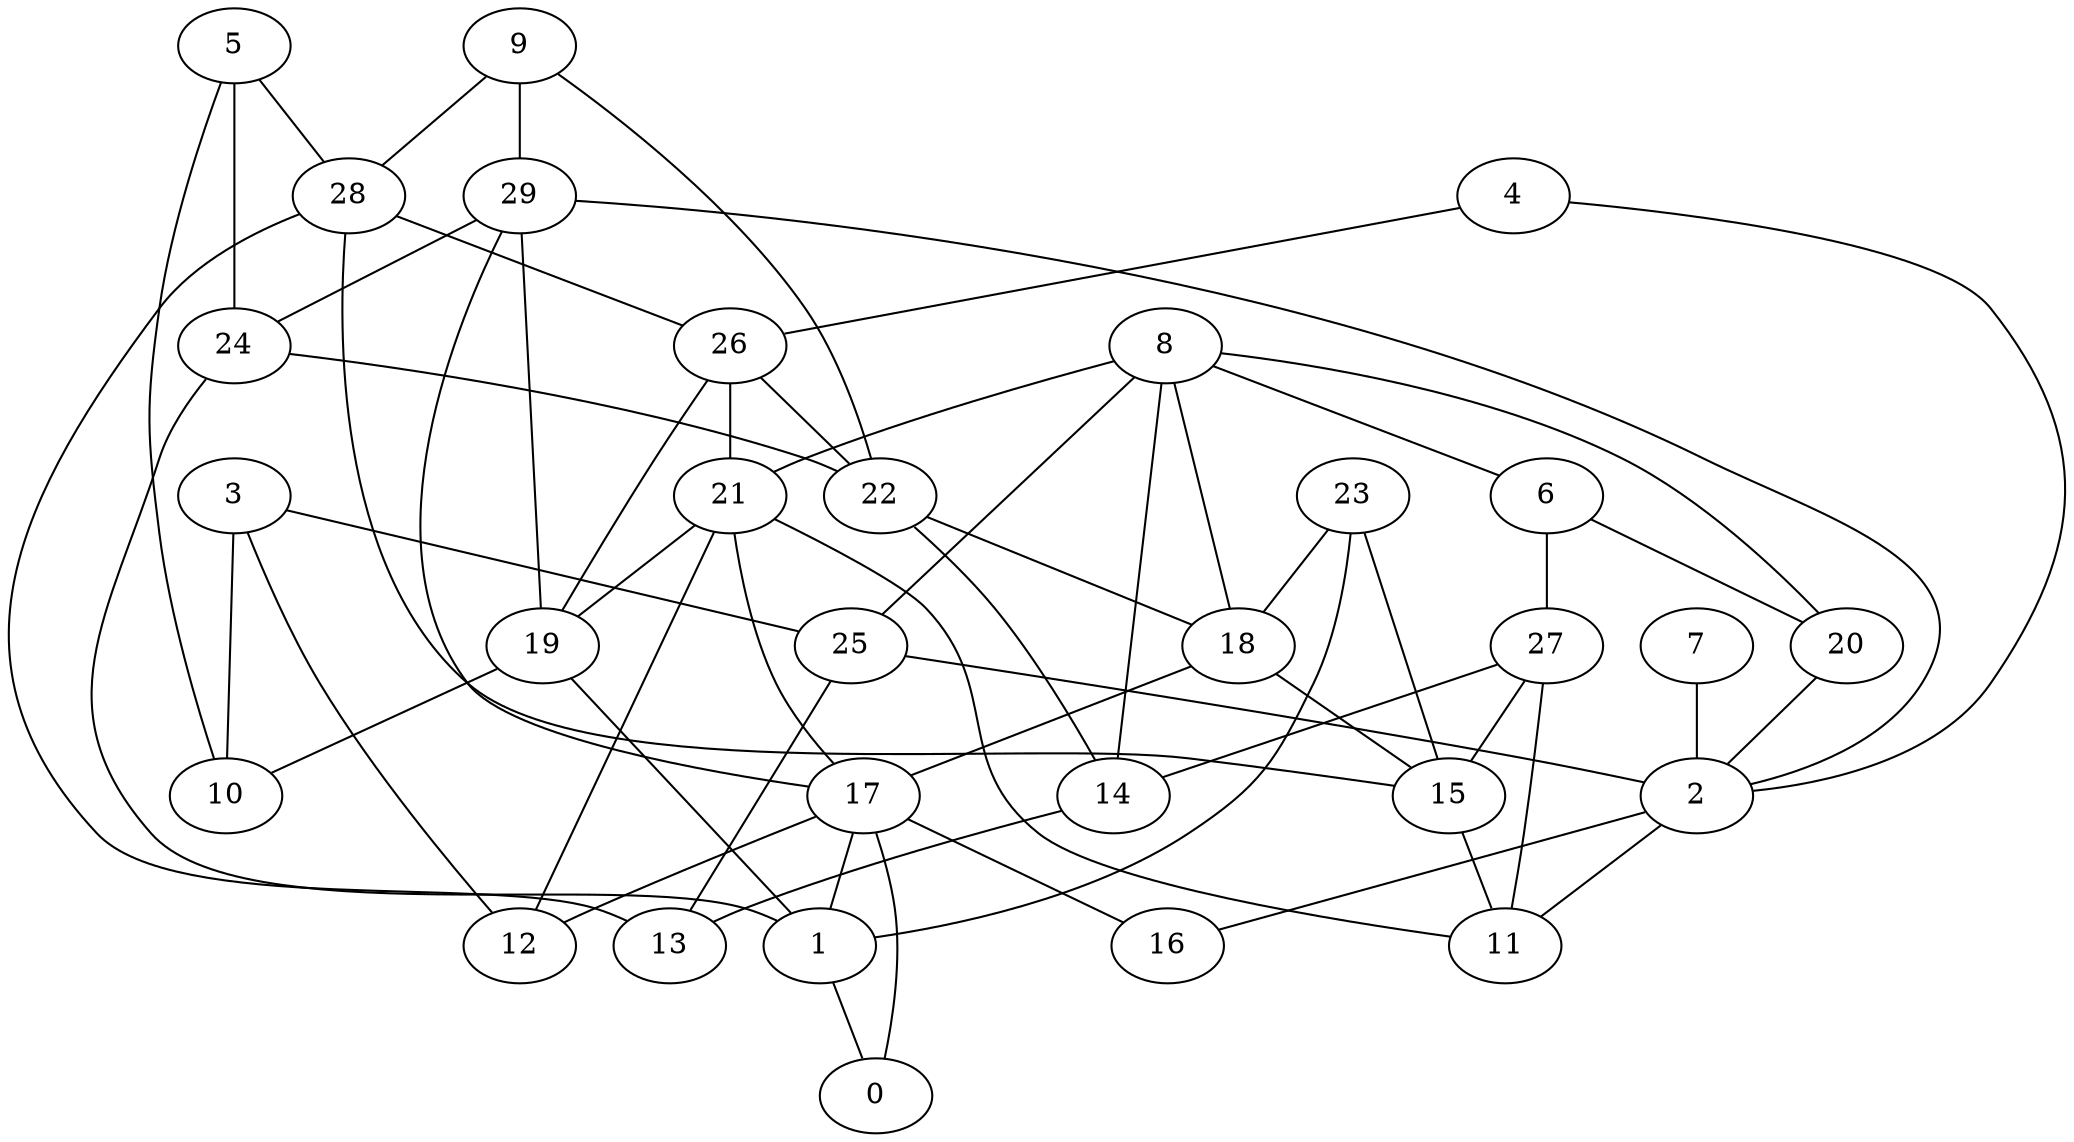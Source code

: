 digraph GG_graph {

subgraph G_graph {
edge [color = black]
"22" -> "18" [dir = none]
"9" -> "22" [dir = none]
"29" -> "24" [dir = none]
"29" -> "17" [dir = none]
"17" -> "16" [dir = none]
"17" -> "0" [dir = none]
"17" -> "1" [dir = none]
"28" -> "26" [dir = none]
"5" -> "28" [dir = none]
"5" -> "24" [dir = none]
"3" -> "10" [dir = none]
"3" -> "25" [dir = none]
"18" -> "15" [dir = none]
"18" -> "17" [dir = none]
"8" -> "20" [dir = none]
"8" -> "6" [dir = none]
"8" -> "21" [dir = none]
"8" -> "18" [dir = none]
"8" -> "25" [dir = none]
"27" -> "14" [dir = none]
"27" -> "15" [dir = none]
"7" -> "2" [dir = none]
"25" -> "2" [dir = none]
"25" -> "13" [dir = none]
"4" -> "2" [dir = none]
"21" -> "19" [dir = none]
"21" -> "11" [dir = none]
"21" -> "12" [dir = none]
"23" -> "18" [dir = none]
"9" -> "28" [dir = none]
"29" -> "2" [dir = none]
"15" -> "11" [dir = none]
"3" -> "12" [dir = none]
"6" -> "20" [dir = none]
"22" -> "14" [dir = none]
"28" -> "13" [dir = none]
"20" -> "2" [dir = none]
"6" -> "27" [dir = none]
"14" -> "13" [dir = none]
"2" -> "11" [dir = none]
"17" -> "12" [dir = none]
"27" -> "11" [dir = none]
"19" -> "10" [dir = none]
"29" -> "19" [dir = none]
"4" -> "26" [dir = none]
"23" -> "15" [dir = none]
"1" -> "0" [dir = none]
"28" -> "15" [dir = none]
"24" -> "22" [dir = none]
"8" -> "14" [dir = none]
"26" -> "22" [dir = none]
"26" -> "19" [dir = none]
"5" -> "10" [dir = none]
"23" -> "1" [dir = none]
"19" -> "1" [dir = none]
"26" -> "21" [dir = none]
"21" -> "17" [dir = none]
"2" -> "16" [dir = none]
"24" -> "1" [dir = none]
"9" -> "29" [dir = none]
}

}
